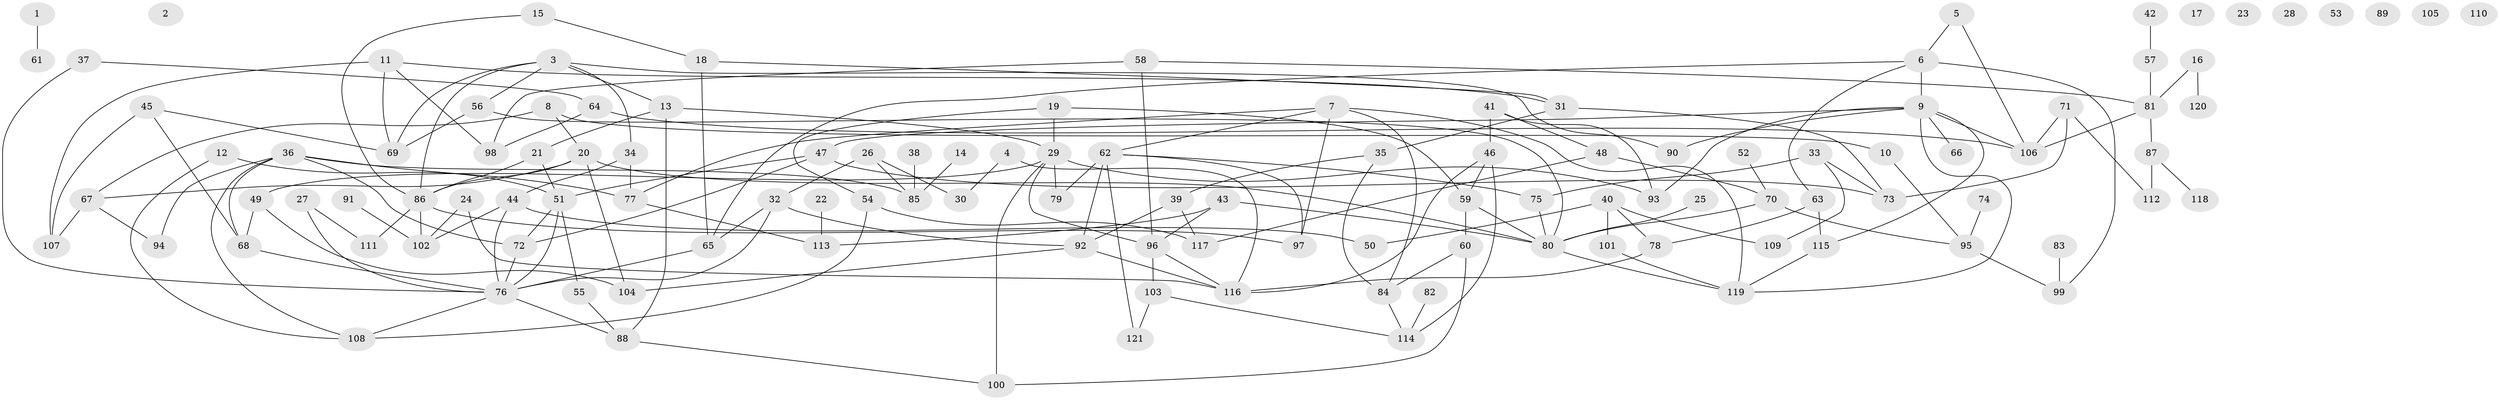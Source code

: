 // coarse degree distribution, {1: 0.16666666666666666, 0: 0.09523809523809523, 4: 0.17857142857142858, 2: 0.17857142857142858, 5: 0.11904761904761904, 3: 0.17857142857142858, 9: 0.023809523809523808, 6: 0.011904761904761904, 8: 0.023809523809523808, 11: 0.011904761904761904, 14: 0.011904761904761904}
// Generated by graph-tools (version 1.1) at 2025/44/03/04/25 21:44:12]
// undirected, 121 vertices, 184 edges
graph export_dot {
graph [start="1"]
  node [color=gray90,style=filled];
  1;
  2;
  3;
  4;
  5;
  6;
  7;
  8;
  9;
  10;
  11;
  12;
  13;
  14;
  15;
  16;
  17;
  18;
  19;
  20;
  21;
  22;
  23;
  24;
  25;
  26;
  27;
  28;
  29;
  30;
  31;
  32;
  33;
  34;
  35;
  36;
  37;
  38;
  39;
  40;
  41;
  42;
  43;
  44;
  45;
  46;
  47;
  48;
  49;
  50;
  51;
  52;
  53;
  54;
  55;
  56;
  57;
  58;
  59;
  60;
  61;
  62;
  63;
  64;
  65;
  66;
  67;
  68;
  69;
  70;
  71;
  72;
  73;
  74;
  75;
  76;
  77;
  78;
  79;
  80;
  81;
  82;
  83;
  84;
  85;
  86;
  87;
  88;
  89;
  90;
  91;
  92;
  93;
  94;
  95;
  96;
  97;
  98;
  99;
  100;
  101;
  102;
  103;
  104;
  105;
  106;
  107;
  108;
  109;
  110;
  111;
  112;
  113;
  114;
  115;
  116;
  117;
  118;
  119;
  120;
  121;
  1 -- 61;
  3 -- 13;
  3 -- 34;
  3 -- 56;
  3 -- 69;
  3 -- 86;
  3 -- 90;
  4 -- 30;
  4 -- 116;
  5 -- 6;
  5 -- 106;
  6 -- 9;
  6 -- 63;
  6 -- 65;
  6 -- 99;
  7 -- 62;
  7 -- 77;
  7 -- 84;
  7 -- 97;
  7 -- 119;
  8 -- 10;
  8 -- 20;
  8 -- 67;
  9 -- 47;
  9 -- 66;
  9 -- 90;
  9 -- 93;
  9 -- 106;
  9 -- 115;
  9 -- 119;
  10 -- 95;
  11 -- 31;
  11 -- 69;
  11 -- 98;
  11 -- 107;
  12 -- 51;
  12 -- 108;
  13 -- 21;
  13 -- 29;
  13 -- 88;
  14 -- 85;
  15 -- 18;
  15 -- 86;
  16 -- 81;
  16 -- 120;
  18 -- 31;
  18 -- 65;
  19 -- 29;
  19 -- 54;
  19 -- 59;
  20 -- 67;
  20 -- 80;
  20 -- 86;
  20 -- 104;
  21 -- 51;
  21 -- 86;
  22 -- 113;
  24 -- 102;
  24 -- 116;
  25 -- 80;
  26 -- 30;
  26 -- 32;
  26 -- 85;
  27 -- 76;
  27 -- 111;
  29 -- 49;
  29 -- 79;
  29 -- 93;
  29 -- 96;
  29 -- 100;
  31 -- 35;
  31 -- 73;
  32 -- 65;
  32 -- 76;
  32 -- 92;
  33 -- 73;
  33 -- 75;
  33 -- 109;
  34 -- 44;
  34 -- 77;
  35 -- 39;
  35 -- 84;
  36 -- 68;
  36 -- 72;
  36 -- 77;
  36 -- 85;
  36 -- 94;
  36 -- 108;
  37 -- 64;
  37 -- 76;
  38 -- 85;
  39 -- 92;
  39 -- 117;
  40 -- 50;
  40 -- 78;
  40 -- 101;
  40 -- 109;
  41 -- 46;
  41 -- 48;
  41 -- 93;
  42 -- 57;
  43 -- 80;
  43 -- 96;
  43 -- 113;
  44 -- 50;
  44 -- 76;
  44 -- 102;
  45 -- 68;
  45 -- 69;
  45 -- 107;
  46 -- 59;
  46 -- 114;
  46 -- 116;
  47 -- 51;
  47 -- 72;
  47 -- 73;
  48 -- 70;
  48 -- 117;
  49 -- 68;
  49 -- 104;
  51 -- 55;
  51 -- 72;
  51 -- 76;
  52 -- 70;
  54 -- 108;
  54 -- 117;
  55 -- 88;
  56 -- 69;
  56 -- 80;
  57 -- 81;
  58 -- 81;
  58 -- 96;
  58 -- 98;
  59 -- 60;
  59 -- 80;
  60 -- 84;
  60 -- 100;
  62 -- 75;
  62 -- 79;
  62 -- 92;
  62 -- 97;
  62 -- 121;
  63 -- 78;
  63 -- 115;
  64 -- 98;
  64 -- 106;
  65 -- 76;
  67 -- 94;
  67 -- 107;
  68 -- 76;
  70 -- 80;
  70 -- 95;
  71 -- 73;
  71 -- 106;
  71 -- 112;
  72 -- 76;
  74 -- 95;
  75 -- 80;
  76 -- 88;
  76 -- 108;
  77 -- 113;
  78 -- 116;
  80 -- 119;
  81 -- 87;
  81 -- 106;
  82 -- 114;
  83 -- 99;
  84 -- 114;
  86 -- 97;
  86 -- 102;
  86 -- 111;
  87 -- 112;
  87 -- 118;
  88 -- 100;
  91 -- 102;
  92 -- 104;
  92 -- 116;
  95 -- 99;
  96 -- 103;
  96 -- 116;
  101 -- 119;
  103 -- 114;
  103 -- 121;
  115 -- 119;
}
